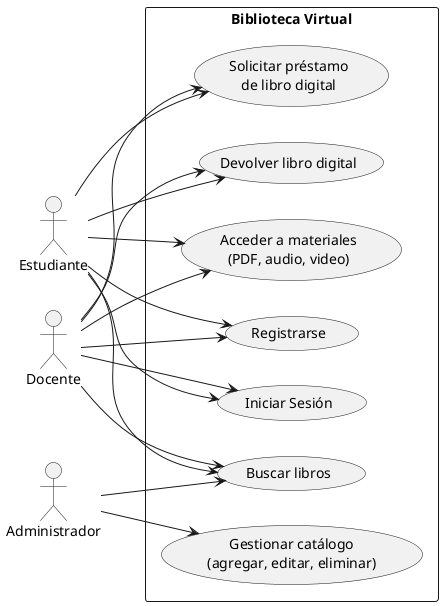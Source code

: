 @startuml
left to right direction

actor "Estudiante" as Est
actor "Docente" as Doc
actor "Administrador" as Admin

rectangle "Biblioteca Virtual" {
  usecase "Registrarse" as UC1
  usecase "Iniciar Sesión" as UC2
  usecase "Buscar libros" as UC3
  usecase "Solicitar préstamo\nde libro digital" as UC4
  usecase "Devolver libro digital" as UC5
  usecase "Acceder a materiales\n(PDF, audio, video)" as UC6
  usecase "Gestionar catálogo\n(agregar, editar, eliminar)" as UC7
}

Est --> UC1
Doc --> UC1
Est --> UC2
Doc --> UC2
Est --> UC3
Doc --> UC3
Est --> UC4
Doc --> UC4
Est --> UC5
Doc --> UC5
Est --> UC6
Doc --> UC6

Admin --> UC7
Admin --> UC3

@enduml
